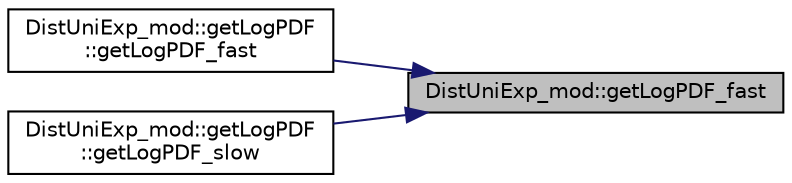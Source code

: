 digraph "DistUniExp_mod::getLogPDF_fast"
{
 // LATEX_PDF_SIZE
  edge [fontname="Helvetica",fontsize="10",labelfontname="Helvetica",labelfontsize="10"];
  node [fontname="Helvetica",fontsize="10",shape=record];
  rankdir="RL";
  Node1 [label="DistUniExp_mod::getLogPDF_fast",height=0.2,width=0.4,color="black", fillcolor="grey75", style="filled", fontcolor="black",tooltip="Return the natural logarithm of probability density function (PDF) of an exponential distribution the..."];
  Node1 -> Node2 [dir="back",color="midnightblue",fontsize="10",style="solid",fontname="Helvetica"];
  Node2 [label="DistUniExp_mod::getLogPDF\l::getLogPDF_fast",height=0.2,width=0.4,color="black", fillcolor="white", style="filled",URL="$interfaceDistUniExp__mod_1_1getLogPDF.html#a9245cd41d1a0c50102a720b0f821d9e1",tooltip="Return the natural logarithm of probability density function (PDF) of an exponential distribution the..."];
  Node1 -> Node3 [dir="back",color="midnightblue",fontsize="10",style="solid",fontname="Helvetica"];
  Node3 [label="DistUniExp_mod::getLogPDF\l::getLogPDF_slow",height=0.2,width=0.4,color="black", fillcolor="white", style="filled",URL="$interfaceDistUniExp__mod_1_1getLogPDF.html#ad8f42f6587738dbe1ff5dc73c4543743",tooltip="Return the natural logarithm of probability density function (PDF) of an exponential distribution the..."];
}
